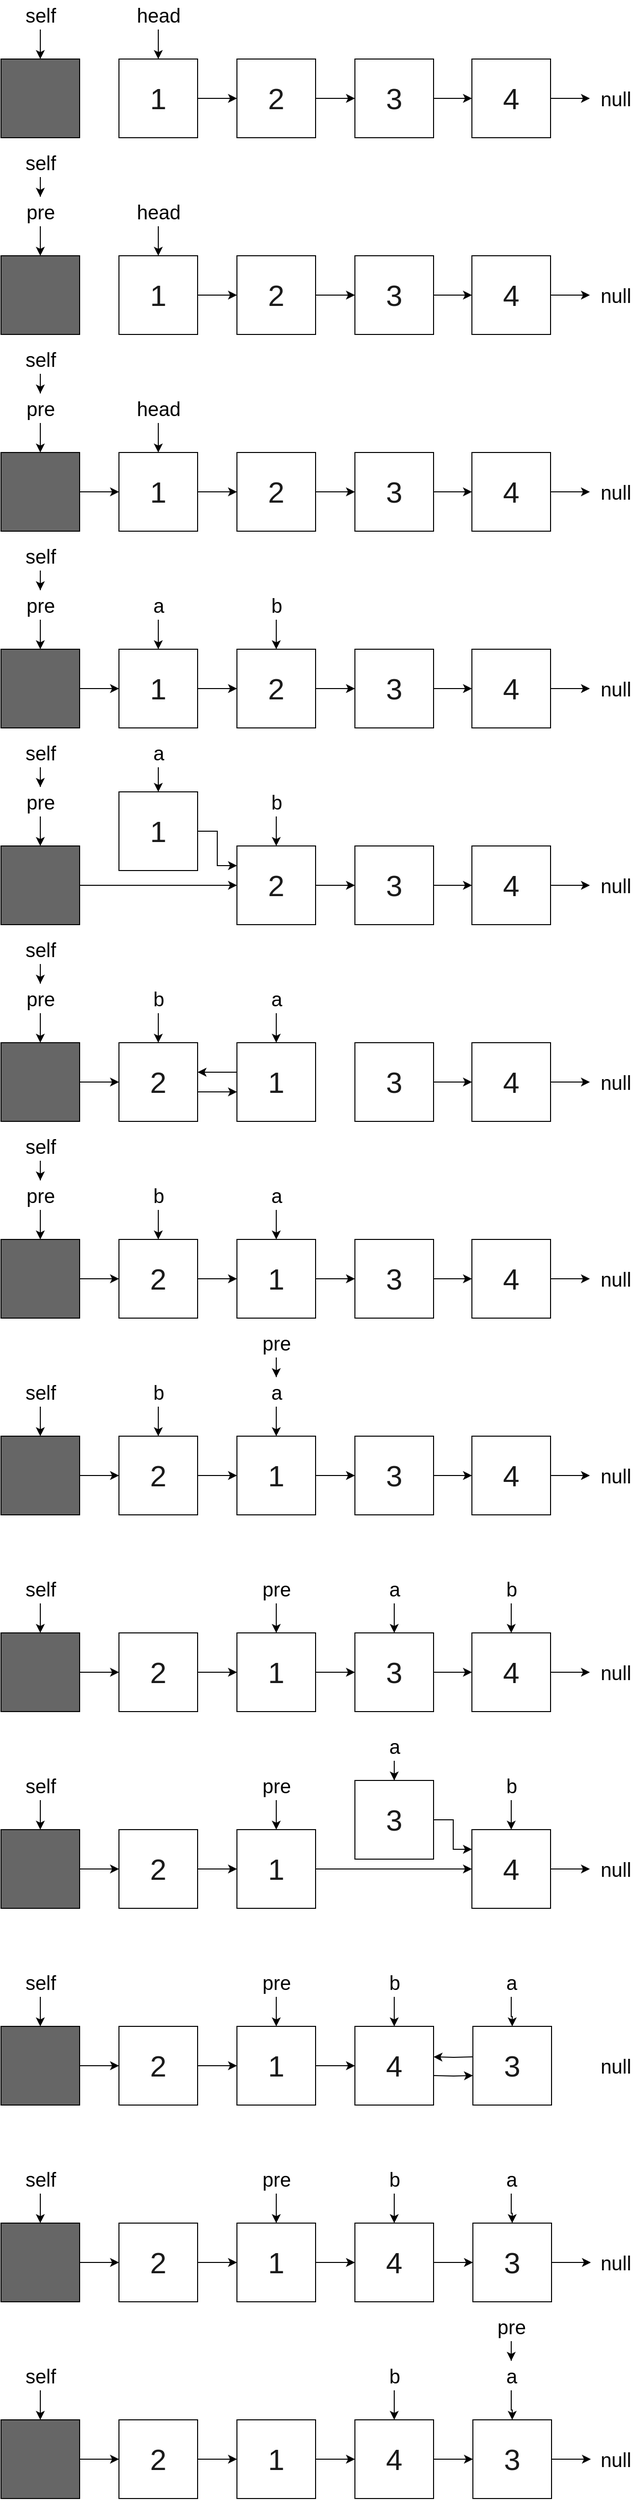 <mxfile>
    <diagram id="EA0e3v9C9gWku9ZiDL8a" name="Page-1">
        <mxGraphModel dx="1383" dy="1146" grid="1" gridSize="10" guides="1" tooltips="1" connect="1" arrows="1" fold="1" page="1" pageScale="1" pageWidth="850" pageHeight="1100" math="0" shadow="0">
            <root>
                <mxCell id="0"/>
                <mxCell id="1" parent="0"/>
                <mxCell id="3" value="" style="edgeStyle=orthogonalEdgeStyle;rounded=0;orthogonalLoop=1;jettySize=auto;html=1;" edge="1" parent="1" source="4">
                    <mxGeometry relative="1" as="geometry">
                        <mxPoint x="719" y="200" as="targetPoint"/>
                    </mxGeometry>
                </mxCell>
                <mxCell id="4" value="&lt;font color=&quot;#1a1a1a&quot;&gt;&lt;span style=&quot;font-size: 30px&quot;&gt;4&lt;/span&gt;&lt;/font&gt;" style="whiteSpace=wrap;html=1;fillColor=#FFFFFF;" vertex="1" parent="1">
                    <mxGeometry x="599" y="160" width="80" height="80" as="geometry"/>
                </mxCell>
                <mxCell id="7" value="" style="edgeStyle=orthogonalEdgeStyle;rounded=0;orthogonalLoop=1;jettySize=auto;html=1;fontSize=20;entryX=0.5;entryY=0;entryDx=0;entryDy=0;" edge="1" parent="1" source="8" target="13">
                    <mxGeometry relative="1" as="geometry"/>
                </mxCell>
                <mxCell id="8" value="head" style="text;html=1;align=center;verticalAlign=middle;resizable=0;points=[];autosize=1;strokeColor=none;fontSize=20;" vertex="1" parent="1">
                    <mxGeometry x="250" y="100" width="60" height="30" as="geometry"/>
                </mxCell>
                <mxCell id="9" value="null" style="text;html=1;align=center;verticalAlign=middle;resizable=0;points=[];autosize=1;strokeColor=none;fontSize=20;" vertex="1" parent="1">
                    <mxGeometry x="720" y="185" width="50" height="30" as="geometry"/>
                </mxCell>
                <mxCell id="10" value="" style="edgeStyle=orthogonalEdgeStyle;rounded=0;orthogonalLoop=1;jettySize=auto;html=1;" edge="1" parent="1" source="11" target="4">
                    <mxGeometry relative="1" as="geometry"/>
                </mxCell>
                <mxCell id="11" value="&lt;font color=&quot;#1a1a1a&quot;&gt;&lt;span style=&quot;font-size: 30px&quot;&gt;3&lt;/span&gt;&lt;/font&gt;" style="whiteSpace=wrap;html=1;fillColor=#FFFFFF;" vertex="1" parent="1">
                    <mxGeometry x="480" y="160" width="80" height="80" as="geometry"/>
                </mxCell>
                <mxCell id="12" value="" style="edgeStyle=orthogonalEdgeStyle;rounded=0;orthogonalLoop=1;jettySize=auto;html=1;" edge="1" parent="1" source="13" target="15">
                    <mxGeometry relative="1" as="geometry"/>
                </mxCell>
                <mxCell id="13" value="&lt;font color=&quot;#1a1a1a&quot; style=&quot;font-size: 30px&quot;&gt;1&lt;/font&gt;" style="whiteSpace=wrap;html=1;fillColor=#FFFFFF;" vertex="1" parent="1">
                    <mxGeometry x="240" y="160" width="80" height="80" as="geometry"/>
                </mxCell>
                <mxCell id="14" value="" style="edgeStyle=orthogonalEdgeStyle;rounded=0;orthogonalLoop=1;jettySize=auto;html=1;" edge="1" parent="1" source="15" target="11">
                    <mxGeometry relative="1" as="geometry"/>
                </mxCell>
                <mxCell id="15" value="&lt;font color=&quot;#1a1a1a&quot;&gt;&lt;span style=&quot;font-size: 30px&quot;&gt;2&lt;/span&gt;&lt;/font&gt;" style="whiteSpace=wrap;html=1;fillColor=#FFFFFF;" vertex="1" parent="1">
                    <mxGeometry x="360" y="160" width="80" height="80" as="geometry"/>
                </mxCell>
                <mxCell id="17" value="" style="whiteSpace=wrap;html=1;fillColor=#666666;" vertex="1" parent="1">
                    <mxGeometry x="120" y="160" width="80" height="80" as="geometry"/>
                </mxCell>
                <mxCell id="19" value="" style="edgeStyle=orthogonalEdgeStyle;rounded=0;orthogonalLoop=1;jettySize=auto;html=1;" edge="1" parent="1" source="18" target="17">
                    <mxGeometry relative="1" as="geometry"/>
                </mxCell>
                <mxCell id="18" value="self" style="text;html=1;align=center;verticalAlign=middle;resizable=0;points=[];autosize=1;strokeColor=none;fontSize=20;" vertex="1" parent="1">
                    <mxGeometry x="135" y="100" width="50" height="30" as="geometry"/>
                </mxCell>
                <mxCell id="20" value="" style="edgeStyle=orthogonalEdgeStyle;rounded=0;orthogonalLoop=1;jettySize=auto;html=1;" edge="1" parent="1" source="21">
                    <mxGeometry relative="1" as="geometry">
                        <mxPoint x="719" y="400" as="targetPoint"/>
                    </mxGeometry>
                </mxCell>
                <mxCell id="21" value="&lt;font color=&quot;#1a1a1a&quot;&gt;&lt;span style=&quot;font-size: 30px&quot;&gt;4&lt;/span&gt;&lt;/font&gt;" style="whiteSpace=wrap;html=1;fillColor=#FFFFFF;" vertex="1" parent="1">
                    <mxGeometry x="599" y="360" width="80" height="80" as="geometry"/>
                </mxCell>
                <mxCell id="22" value="" style="edgeStyle=orthogonalEdgeStyle;rounded=0;orthogonalLoop=1;jettySize=auto;html=1;fontSize=20;entryX=0.5;entryY=0;entryDx=0;entryDy=0;" edge="1" parent="1" source="23" target="28">
                    <mxGeometry relative="1" as="geometry"/>
                </mxCell>
                <mxCell id="23" value="head" style="text;html=1;align=center;verticalAlign=middle;resizable=0;points=[];autosize=1;strokeColor=none;fontSize=20;" vertex="1" parent="1">
                    <mxGeometry x="250" y="300" width="60" height="30" as="geometry"/>
                </mxCell>
                <mxCell id="24" value="null" style="text;html=1;align=center;verticalAlign=middle;resizable=0;points=[];autosize=1;strokeColor=none;fontSize=20;" vertex="1" parent="1">
                    <mxGeometry x="720" y="385" width="50" height="30" as="geometry"/>
                </mxCell>
                <mxCell id="25" value="" style="edgeStyle=orthogonalEdgeStyle;rounded=0;orthogonalLoop=1;jettySize=auto;html=1;" edge="1" parent="1" source="26" target="21">
                    <mxGeometry relative="1" as="geometry"/>
                </mxCell>
                <mxCell id="26" value="&lt;font color=&quot;#1a1a1a&quot;&gt;&lt;span style=&quot;font-size: 30px&quot;&gt;3&lt;/span&gt;&lt;/font&gt;" style="whiteSpace=wrap;html=1;fillColor=#FFFFFF;" vertex="1" parent="1">
                    <mxGeometry x="480" y="360" width="80" height="80" as="geometry"/>
                </mxCell>
                <mxCell id="27" value="" style="edgeStyle=orthogonalEdgeStyle;rounded=0;orthogonalLoop=1;jettySize=auto;html=1;" edge="1" parent="1" source="28" target="30">
                    <mxGeometry relative="1" as="geometry"/>
                </mxCell>
                <mxCell id="28" value="&lt;span style=&quot;color: rgb(26 , 26 , 26) ; font-size: 30px&quot;&gt;1&lt;/span&gt;" style="whiteSpace=wrap;html=1;fillColor=#FFFFFF;" vertex="1" parent="1">
                    <mxGeometry x="240" y="360" width="80" height="80" as="geometry"/>
                </mxCell>
                <mxCell id="29" value="" style="edgeStyle=orthogonalEdgeStyle;rounded=0;orthogonalLoop=1;jettySize=auto;html=1;" edge="1" parent="1" source="30" target="26">
                    <mxGeometry relative="1" as="geometry"/>
                </mxCell>
                <mxCell id="30" value="&lt;font color=&quot;#1a1a1a&quot;&gt;&lt;span style=&quot;font-size: 30px&quot;&gt;2&lt;/span&gt;&lt;/font&gt;" style="whiteSpace=wrap;html=1;fillColor=#FFFFFF;" vertex="1" parent="1">
                    <mxGeometry x="360" y="360" width="80" height="80" as="geometry"/>
                </mxCell>
                <mxCell id="31" value="" style="whiteSpace=wrap;html=1;fillColor=#666666;" vertex="1" parent="1">
                    <mxGeometry x="120" y="360" width="80" height="80" as="geometry"/>
                </mxCell>
                <mxCell id="32" value="" style="edgeStyle=orthogonalEdgeStyle;rounded=0;orthogonalLoop=1;jettySize=auto;html=1;" edge="1" parent="1" source="33" target="31">
                    <mxGeometry relative="1" as="geometry"/>
                </mxCell>
                <mxCell id="33" value="pre" style="text;html=1;align=center;verticalAlign=middle;resizable=0;points=[];autosize=1;strokeColor=none;fontSize=20;" vertex="1" parent="1">
                    <mxGeometry x="140" y="300" width="40" height="30" as="geometry"/>
                </mxCell>
                <mxCell id="192" value="" style="edgeStyle=orthogonalEdgeStyle;rounded=0;orthogonalLoop=1;jettySize=auto;html=1;" edge="1" parent="1" source="34" target="33">
                    <mxGeometry relative="1" as="geometry"/>
                </mxCell>
                <mxCell id="34" value="self" style="text;html=1;align=center;verticalAlign=middle;resizable=0;points=[];autosize=1;strokeColor=none;fontSize=20;" vertex="1" parent="1">
                    <mxGeometry x="135" y="250" width="50" height="30" as="geometry"/>
                </mxCell>
                <mxCell id="38" value="" style="edgeStyle=orthogonalEdgeStyle;rounded=0;orthogonalLoop=1;jettySize=auto;html=1;" edge="1" parent="1" source="39">
                    <mxGeometry relative="1" as="geometry">
                        <mxPoint x="719" y="600" as="targetPoint"/>
                    </mxGeometry>
                </mxCell>
                <mxCell id="39" value="&lt;font color=&quot;#1a1a1a&quot;&gt;&lt;span style=&quot;font-size: 30px&quot;&gt;4&lt;/span&gt;&lt;/font&gt;" style="whiteSpace=wrap;html=1;fillColor=#FFFFFF;" vertex="1" parent="1">
                    <mxGeometry x="599" y="560" width="80" height="80" as="geometry"/>
                </mxCell>
                <mxCell id="40" value="" style="edgeStyle=orthogonalEdgeStyle;rounded=0;orthogonalLoop=1;jettySize=auto;html=1;fontSize=20;entryX=0.5;entryY=0;entryDx=0;entryDy=0;" edge="1" parent="1" source="41" target="46">
                    <mxGeometry relative="1" as="geometry"/>
                </mxCell>
                <mxCell id="41" value="head" style="text;html=1;align=center;verticalAlign=middle;resizable=0;points=[];autosize=1;strokeColor=none;fontSize=20;" vertex="1" parent="1">
                    <mxGeometry x="250" y="500" width="60" height="30" as="geometry"/>
                </mxCell>
                <mxCell id="42" value="null" style="text;html=1;align=center;verticalAlign=middle;resizable=0;points=[];autosize=1;strokeColor=none;fontSize=20;" vertex="1" parent="1">
                    <mxGeometry x="720" y="585" width="50" height="30" as="geometry"/>
                </mxCell>
                <mxCell id="43" value="" style="edgeStyle=orthogonalEdgeStyle;rounded=0;orthogonalLoop=1;jettySize=auto;html=1;" edge="1" parent="1" source="44" target="39">
                    <mxGeometry relative="1" as="geometry"/>
                </mxCell>
                <mxCell id="44" value="&lt;font color=&quot;#1a1a1a&quot;&gt;&lt;span style=&quot;font-size: 30px&quot;&gt;3&lt;/span&gt;&lt;/font&gt;" style="whiteSpace=wrap;html=1;fillColor=#FFFFFF;" vertex="1" parent="1">
                    <mxGeometry x="480" y="560" width="80" height="80" as="geometry"/>
                </mxCell>
                <mxCell id="45" value="" style="edgeStyle=orthogonalEdgeStyle;rounded=0;orthogonalLoop=1;jettySize=auto;html=1;" edge="1" parent="1" source="46" target="48">
                    <mxGeometry relative="1" as="geometry"/>
                </mxCell>
                <mxCell id="46" value="&lt;span style=&quot;color: rgb(26 , 26 , 26) ; font-size: 30px&quot;&gt;1&lt;/span&gt;" style="whiteSpace=wrap;html=1;fillColor=#FFFFFF;" vertex="1" parent="1">
                    <mxGeometry x="240" y="560" width="80" height="80" as="geometry"/>
                </mxCell>
                <mxCell id="47" value="" style="edgeStyle=orthogonalEdgeStyle;rounded=0;orthogonalLoop=1;jettySize=auto;html=1;" edge="1" parent="1" source="48" target="44">
                    <mxGeometry relative="1" as="geometry"/>
                </mxCell>
                <mxCell id="48" value="&lt;font color=&quot;#1a1a1a&quot;&gt;&lt;span style=&quot;font-size: 30px&quot;&gt;2&lt;/span&gt;&lt;/font&gt;" style="whiteSpace=wrap;html=1;fillColor=#FFFFFF;" vertex="1" parent="1">
                    <mxGeometry x="360" y="560" width="80" height="80" as="geometry"/>
                </mxCell>
                <mxCell id="54" value="" style="edgeStyle=orthogonalEdgeStyle;rounded=0;orthogonalLoop=1;jettySize=auto;html=1;" edge="1" parent="1" source="49" target="46">
                    <mxGeometry relative="1" as="geometry"/>
                </mxCell>
                <mxCell id="49" value="" style="whiteSpace=wrap;html=1;fillColor=#666666;" vertex="1" parent="1">
                    <mxGeometry x="120" y="560" width="80" height="80" as="geometry"/>
                </mxCell>
                <mxCell id="50" value="" style="edgeStyle=orthogonalEdgeStyle;rounded=0;orthogonalLoop=1;jettySize=auto;html=1;" edge="1" parent="1" source="51" target="49">
                    <mxGeometry relative="1" as="geometry"/>
                </mxCell>
                <mxCell id="51" value="pre" style="text;html=1;align=center;verticalAlign=middle;resizable=0;points=[];autosize=1;strokeColor=none;fontSize=20;" vertex="1" parent="1">
                    <mxGeometry x="140" y="500" width="40" height="30" as="geometry"/>
                </mxCell>
                <mxCell id="191" value="" style="edgeStyle=orthogonalEdgeStyle;rounded=0;orthogonalLoop=1;jettySize=auto;html=1;" edge="1" parent="1" source="53" target="51">
                    <mxGeometry relative="1" as="geometry"/>
                </mxCell>
                <mxCell id="53" value="self" style="text;html=1;align=center;verticalAlign=middle;resizable=0;points=[];autosize=1;strokeColor=none;fontSize=20;" vertex="1" parent="1">
                    <mxGeometry x="135" y="450" width="50" height="30" as="geometry"/>
                </mxCell>
                <mxCell id="55" value="" style="edgeStyle=orthogonalEdgeStyle;rounded=0;orthogonalLoop=1;jettySize=auto;html=1;" edge="1" parent="1" source="56">
                    <mxGeometry relative="1" as="geometry">
                        <mxPoint x="719" y="800" as="targetPoint"/>
                    </mxGeometry>
                </mxCell>
                <mxCell id="56" value="&lt;font color=&quot;#1a1a1a&quot;&gt;&lt;span style=&quot;font-size: 30px&quot;&gt;4&lt;/span&gt;&lt;/font&gt;" style="whiteSpace=wrap;html=1;fillColor=#FFFFFF;" vertex="1" parent="1">
                    <mxGeometry x="599" y="760" width="80" height="80" as="geometry"/>
                </mxCell>
                <mxCell id="57" value="" style="edgeStyle=orthogonalEdgeStyle;rounded=0;orthogonalLoop=1;jettySize=auto;html=1;fontSize=20;entryX=0.5;entryY=0;entryDx=0;entryDy=0;" edge="1" parent="1" source="58" target="63">
                    <mxGeometry relative="1" as="geometry"/>
                </mxCell>
                <mxCell id="58" value="a" style="text;html=1;align=center;verticalAlign=middle;resizable=0;points=[];autosize=1;strokeColor=none;fontSize=20;" vertex="1" parent="1">
                    <mxGeometry x="265" y="700" width="30" height="30" as="geometry"/>
                </mxCell>
                <mxCell id="59" value="null" style="text;html=1;align=center;verticalAlign=middle;resizable=0;points=[];autosize=1;strokeColor=none;fontSize=20;" vertex="1" parent="1">
                    <mxGeometry x="720" y="785" width="50" height="30" as="geometry"/>
                </mxCell>
                <mxCell id="60" value="" style="edgeStyle=orthogonalEdgeStyle;rounded=0;orthogonalLoop=1;jettySize=auto;html=1;" edge="1" parent="1" source="61" target="56">
                    <mxGeometry relative="1" as="geometry"/>
                </mxCell>
                <mxCell id="61" value="&lt;font color=&quot;#1a1a1a&quot;&gt;&lt;span style=&quot;font-size: 30px&quot;&gt;3&lt;/span&gt;&lt;/font&gt;" style="whiteSpace=wrap;html=1;fillColor=#FFFFFF;" vertex="1" parent="1">
                    <mxGeometry x="480" y="760" width="80" height="80" as="geometry"/>
                </mxCell>
                <mxCell id="62" value="" style="edgeStyle=orthogonalEdgeStyle;rounded=0;orthogonalLoop=1;jettySize=auto;html=1;" edge="1" parent="1" source="63" target="65">
                    <mxGeometry relative="1" as="geometry"/>
                </mxCell>
                <mxCell id="63" value="&lt;span style=&quot;color: rgb(26 , 26 , 26) ; font-size: 30px&quot;&gt;1&lt;/span&gt;" style="whiteSpace=wrap;html=1;fillColor=#FFFFFF;" vertex="1" parent="1">
                    <mxGeometry x="240" y="760" width="80" height="80" as="geometry"/>
                </mxCell>
                <mxCell id="64" value="" style="edgeStyle=orthogonalEdgeStyle;rounded=0;orthogonalLoop=1;jettySize=auto;html=1;" edge="1" parent="1" source="65" target="61">
                    <mxGeometry relative="1" as="geometry"/>
                </mxCell>
                <mxCell id="65" value="&lt;font color=&quot;#1a1a1a&quot;&gt;&lt;span style=&quot;font-size: 30px&quot;&gt;2&lt;/span&gt;&lt;/font&gt;" style="whiteSpace=wrap;html=1;fillColor=#FFFFFF;" vertex="1" parent="1">
                    <mxGeometry x="360" y="760" width="80" height="80" as="geometry"/>
                </mxCell>
                <mxCell id="66" value="" style="edgeStyle=orthogonalEdgeStyle;rounded=0;orthogonalLoop=1;jettySize=auto;html=1;" edge="1" parent="1" source="67" target="63">
                    <mxGeometry relative="1" as="geometry"/>
                </mxCell>
                <mxCell id="67" value="" style="whiteSpace=wrap;html=1;fillColor=#666666;" vertex="1" parent="1">
                    <mxGeometry x="120" y="760" width="80" height="80" as="geometry"/>
                </mxCell>
                <mxCell id="68" value="" style="edgeStyle=orthogonalEdgeStyle;rounded=0;orthogonalLoop=1;jettySize=auto;html=1;" edge="1" parent="1" source="69" target="67">
                    <mxGeometry relative="1" as="geometry"/>
                </mxCell>
                <mxCell id="69" value="pre" style="text;html=1;align=center;verticalAlign=middle;resizable=0;points=[];autosize=1;strokeColor=none;fontSize=20;" vertex="1" parent="1">
                    <mxGeometry x="140" y="700" width="40" height="30" as="geometry"/>
                </mxCell>
                <mxCell id="190" value="" style="edgeStyle=orthogonalEdgeStyle;rounded=0;orthogonalLoop=1;jettySize=auto;html=1;" edge="1" parent="1" source="71" target="69">
                    <mxGeometry relative="1" as="geometry"/>
                </mxCell>
                <mxCell id="71" value="self" style="text;html=1;align=center;verticalAlign=middle;resizable=0;points=[];autosize=1;strokeColor=none;fontSize=20;" vertex="1" parent="1">
                    <mxGeometry x="135" y="650" width="50" height="30" as="geometry"/>
                </mxCell>
                <mxCell id="76" value="" style="edgeStyle=orthogonalEdgeStyle;rounded=0;orthogonalLoop=1;jettySize=auto;html=1;" edge="1" parent="1" source="75" target="65">
                    <mxGeometry relative="1" as="geometry"/>
                </mxCell>
                <mxCell id="75" value="b" style="text;html=1;align=center;verticalAlign=middle;resizable=0;points=[];autosize=1;strokeColor=none;fontSize=20;" vertex="1" parent="1">
                    <mxGeometry x="385" y="700" width="30" height="30" as="geometry"/>
                </mxCell>
                <mxCell id="99" value="" style="edgeStyle=orthogonalEdgeStyle;rounded=0;orthogonalLoop=1;jettySize=auto;html=1;" edge="1" parent="1" source="100">
                    <mxGeometry relative="1" as="geometry">
                        <mxPoint x="719" y="1000" as="targetPoint"/>
                    </mxGeometry>
                </mxCell>
                <mxCell id="100" value="&lt;font color=&quot;#1a1a1a&quot;&gt;&lt;span style=&quot;font-size: 30px&quot;&gt;4&lt;/span&gt;&lt;/font&gt;" style="whiteSpace=wrap;html=1;fillColor=#FFFFFF;" vertex="1" parent="1">
                    <mxGeometry x="599" y="960" width="80" height="80" as="geometry"/>
                </mxCell>
                <mxCell id="101" value="" style="edgeStyle=orthogonalEdgeStyle;rounded=0;orthogonalLoop=1;jettySize=auto;html=1;fontSize=20;entryX=0.5;entryY=0;entryDx=0;entryDy=0;" edge="1" parent="1" source="102" target="107">
                    <mxGeometry relative="1" as="geometry"/>
                </mxCell>
                <mxCell id="102" value="a" style="text;html=1;align=center;verticalAlign=middle;resizable=0;points=[];autosize=1;strokeColor=none;fontSize=20;" vertex="1" parent="1">
                    <mxGeometry x="265" y="850" width="30" height="30" as="geometry"/>
                </mxCell>
                <mxCell id="103" value="null" style="text;html=1;align=center;verticalAlign=middle;resizable=0;points=[];autosize=1;strokeColor=none;fontSize=20;" vertex="1" parent="1">
                    <mxGeometry x="720" y="985" width="50" height="30" as="geometry"/>
                </mxCell>
                <mxCell id="104" value="" style="edgeStyle=orthogonalEdgeStyle;rounded=0;orthogonalLoop=1;jettySize=auto;html=1;" edge="1" parent="1" source="105" target="100">
                    <mxGeometry relative="1" as="geometry"/>
                </mxCell>
                <mxCell id="105" value="&lt;font color=&quot;#1a1a1a&quot;&gt;&lt;span style=&quot;font-size: 30px&quot;&gt;3&lt;/span&gt;&lt;/font&gt;" style="whiteSpace=wrap;html=1;fillColor=#FFFFFF;" vertex="1" parent="1">
                    <mxGeometry x="480" y="960" width="80" height="80" as="geometry"/>
                </mxCell>
                <mxCell id="122" value="" style="edgeStyle=orthogonalEdgeStyle;rounded=0;orthogonalLoop=1;jettySize=auto;html=1;entryX=0;entryY=0.25;entryDx=0;entryDy=0;" edge="1" parent="1" source="107" target="109">
                    <mxGeometry relative="1" as="geometry"/>
                </mxCell>
                <mxCell id="107" value="&lt;span style=&quot;color: rgb(26 , 26 , 26) ; font-size: 30px&quot;&gt;1&lt;/span&gt;" style="whiteSpace=wrap;html=1;fillColor=#FFFFFF;" vertex="1" parent="1">
                    <mxGeometry x="240" y="905" width="80" height="80" as="geometry"/>
                </mxCell>
                <mxCell id="108" value="" style="edgeStyle=orthogonalEdgeStyle;rounded=0;orthogonalLoop=1;jettySize=auto;html=1;" edge="1" parent="1" source="109" target="105">
                    <mxGeometry relative="1" as="geometry"/>
                </mxCell>
                <mxCell id="109" value="&lt;font color=&quot;#1a1a1a&quot;&gt;&lt;span style=&quot;font-size: 30px&quot;&gt;2&lt;/span&gt;&lt;/font&gt;" style="whiteSpace=wrap;html=1;fillColor=#FFFFFF;" vertex="1" parent="1">
                    <mxGeometry x="360" y="960" width="80" height="80" as="geometry"/>
                </mxCell>
                <mxCell id="121" style="edgeStyle=orthogonalEdgeStyle;rounded=0;orthogonalLoop=1;jettySize=auto;html=1;entryX=0;entryY=0.5;entryDx=0;entryDy=0;" edge="1" parent="1" source="111" target="109">
                    <mxGeometry relative="1" as="geometry"/>
                </mxCell>
                <mxCell id="111" value="" style="whiteSpace=wrap;html=1;fillColor=#666666;" vertex="1" parent="1">
                    <mxGeometry x="120" y="960" width="80" height="80" as="geometry"/>
                </mxCell>
                <mxCell id="112" value="" style="edgeStyle=orthogonalEdgeStyle;rounded=0;orthogonalLoop=1;jettySize=auto;html=1;" edge="1" parent="1" source="113" target="111">
                    <mxGeometry relative="1" as="geometry"/>
                </mxCell>
                <mxCell id="113" value="pre" style="text;html=1;align=center;verticalAlign=middle;resizable=0;points=[];autosize=1;strokeColor=none;fontSize=20;" vertex="1" parent="1">
                    <mxGeometry x="140" y="900" width="40" height="30" as="geometry"/>
                </mxCell>
                <mxCell id="189" value="" style="edgeStyle=orthogonalEdgeStyle;rounded=0;orthogonalLoop=1;jettySize=auto;html=1;" edge="1" parent="1" source="115" target="113">
                    <mxGeometry relative="1" as="geometry"/>
                </mxCell>
                <mxCell id="115" value="self" style="text;html=1;align=center;verticalAlign=middle;resizable=0;points=[];autosize=1;strokeColor=none;fontSize=20;" vertex="1" parent="1">
                    <mxGeometry x="135" y="850" width="50" height="30" as="geometry"/>
                </mxCell>
                <mxCell id="118" value="" style="edgeStyle=orthogonalEdgeStyle;rounded=0;orthogonalLoop=1;jettySize=auto;html=1;" edge="1" parent="1" source="119" target="109">
                    <mxGeometry relative="1" as="geometry"/>
                </mxCell>
                <mxCell id="119" value="b" style="text;html=1;align=center;verticalAlign=middle;resizable=0;points=[];autosize=1;strokeColor=none;fontSize=20;" vertex="1" parent="1">
                    <mxGeometry x="385" y="900" width="30" height="30" as="geometry"/>
                </mxCell>
                <mxCell id="123" value="" style="edgeStyle=orthogonalEdgeStyle;rounded=0;orthogonalLoop=1;jettySize=auto;html=1;" edge="1" parent="1" source="124">
                    <mxGeometry relative="1" as="geometry">
                        <mxPoint x="719" y="1200" as="targetPoint"/>
                    </mxGeometry>
                </mxCell>
                <mxCell id="124" value="&lt;font color=&quot;#1a1a1a&quot;&gt;&lt;span style=&quot;font-size: 30px&quot;&gt;4&lt;/span&gt;&lt;/font&gt;" style="whiteSpace=wrap;html=1;fillColor=#FFFFFF;" vertex="1" parent="1">
                    <mxGeometry x="599" y="1160" width="80" height="80" as="geometry"/>
                </mxCell>
                <mxCell id="126" value="null" style="text;html=1;align=center;verticalAlign=middle;resizable=0;points=[];autosize=1;strokeColor=none;fontSize=20;" vertex="1" parent="1">
                    <mxGeometry x="720" y="1185" width="50" height="30" as="geometry"/>
                </mxCell>
                <mxCell id="127" value="" style="edgeStyle=orthogonalEdgeStyle;rounded=0;orthogonalLoop=1;jettySize=auto;html=1;" edge="1" parent="1" source="128" target="124">
                    <mxGeometry relative="1" as="geometry"/>
                </mxCell>
                <mxCell id="128" value="&lt;font color=&quot;#1a1a1a&quot;&gt;&lt;span style=&quot;font-size: 30px&quot;&gt;3&lt;/span&gt;&lt;/font&gt;" style="whiteSpace=wrap;html=1;fillColor=#FFFFFF;" vertex="1" parent="1">
                    <mxGeometry x="480" y="1160" width="80" height="80" as="geometry"/>
                </mxCell>
                <mxCell id="143" value="" style="edgeStyle=orthogonalEdgeStyle;rounded=0;orthogonalLoop=1;jettySize=auto;html=1;" edge="1" parent="1" source="130" target="132">
                    <mxGeometry relative="1" as="geometry">
                        <Array as="points">
                            <mxPoint x="330" y="1190"/>
                            <mxPoint x="330" y="1190"/>
                        </Array>
                    </mxGeometry>
                </mxCell>
                <mxCell id="130" value="&lt;span style=&quot;color: rgb(26 , 26 , 26) ; font-size: 30px&quot;&gt;1&lt;/span&gt;" style="whiteSpace=wrap;html=1;fillColor=#FFFFFF;" vertex="1" parent="1">
                    <mxGeometry x="360" y="1160" width="80" height="80" as="geometry"/>
                </mxCell>
                <mxCell id="144" value="" style="edgeStyle=orthogonalEdgeStyle;rounded=0;orthogonalLoop=1;jettySize=auto;html=1;" edge="1" parent="1" source="132" target="130">
                    <mxGeometry relative="1" as="geometry">
                        <Array as="points">
                            <mxPoint x="350" y="1210"/>
                            <mxPoint x="350" y="1210"/>
                        </Array>
                    </mxGeometry>
                </mxCell>
                <mxCell id="132" value="&lt;font color=&quot;#1a1a1a&quot;&gt;&lt;span style=&quot;font-size: 30px&quot;&gt;2&lt;/span&gt;&lt;/font&gt;" style="whiteSpace=wrap;html=1;fillColor=#FFFFFF;" vertex="1" parent="1">
                    <mxGeometry x="240" y="1160" width="80" height="80" as="geometry"/>
                </mxCell>
                <mxCell id="133" style="edgeStyle=orthogonalEdgeStyle;rounded=0;orthogonalLoop=1;jettySize=auto;html=1;entryX=0;entryY=0.5;entryDx=0;entryDy=0;" edge="1" parent="1" source="134" target="132">
                    <mxGeometry relative="1" as="geometry"/>
                </mxCell>
                <mxCell id="134" value="" style="whiteSpace=wrap;html=1;fillColor=#666666;" vertex="1" parent="1">
                    <mxGeometry x="120" y="1160" width="80" height="80" as="geometry"/>
                </mxCell>
                <mxCell id="135" value="" style="edgeStyle=orthogonalEdgeStyle;rounded=0;orthogonalLoop=1;jettySize=auto;html=1;" edge="1" parent="1" source="136" target="134">
                    <mxGeometry relative="1" as="geometry"/>
                </mxCell>
                <mxCell id="136" value="pre" style="text;html=1;align=center;verticalAlign=middle;resizable=0;points=[];autosize=1;strokeColor=none;fontSize=20;" vertex="1" parent="1">
                    <mxGeometry x="140" y="1100" width="40" height="30" as="geometry"/>
                </mxCell>
                <mxCell id="188" value="" style="edgeStyle=orthogonalEdgeStyle;rounded=0;orthogonalLoop=1;jettySize=auto;html=1;" edge="1" parent="1" source="138" target="136">
                    <mxGeometry relative="1" as="geometry"/>
                </mxCell>
                <mxCell id="138" value="self" style="text;html=1;align=center;verticalAlign=middle;resizable=0;points=[];autosize=1;strokeColor=none;fontSize=20;" vertex="1" parent="1">
                    <mxGeometry x="135" y="1050" width="50" height="30" as="geometry"/>
                </mxCell>
                <mxCell id="139" value="" style="edgeStyle=orthogonalEdgeStyle;rounded=0;orthogonalLoop=1;jettySize=auto;html=1;" edge="1" parent="1" source="140" target="132">
                    <mxGeometry relative="1" as="geometry"/>
                </mxCell>
                <mxCell id="140" value="b" style="text;html=1;align=center;verticalAlign=middle;resizable=0;points=[];autosize=1;strokeColor=none;fontSize=20;" vertex="1" parent="1">
                    <mxGeometry x="265" y="1100" width="30" height="30" as="geometry"/>
                </mxCell>
                <mxCell id="142" value="" style="edgeStyle=orthogonalEdgeStyle;rounded=0;orthogonalLoop=1;jettySize=auto;html=1;" edge="1" parent="1" source="141" target="130">
                    <mxGeometry relative="1" as="geometry"/>
                </mxCell>
                <mxCell id="141" value="a" style="text;html=1;align=center;verticalAlign=middle;resizable=0;points=[];autosize=1;strokeColor=none;fontSize=20;" vertex="1" parent="1">
                    <mxGeometry x="385" y="1100" width="30" height="30" as="geometry"/>
                </mxCell>
                <mxCell id="146" value="" style="edgeStyle=orthogonalEdgeStyle;rounded=0;orthogonalLoop=1;jettySize=auto;html=1;" edge="1" parent="1" source="147">
                    <mxGeometry relative="1" as="geometry">
                        <mxPoint x="719" y="1400" as="targetPoint"/>
                    </mxGeometry>
                </mxCell>
                <mxCell id="147" value="&lt;font color=&quot;#1a1a1a&quot;&gt;&lt;span style=&quot;font-size: 30px&quot;&gt;4&lt;/span&gt;&lt;/font&gt;" style="whiteSpace=wrap;html=1;fillColor=#FFFFFF;" vertex="1" parent="1">
                    <mxGeometry x="599" y="1360" width="80" height="80" as="geometry"/>
                </mxCell>
                <mxCell id="148" value="null" style="text;html=1;align=center;verticalAlign=middle;resizable=0;points=[];autosize=1;strokeColor=none;fontSize=20;" vertex="1" parent="1">
                    <mxGeometry x="720" y="1385" width="50" height="30" as="geometry"/>
                </mxCell>
                <mxCell id="149" value="" style="edgeStyle=orthogonalEdgeStyle;rounded=0;orthogonalLoop=1;jettySize=auto;html=1;" edge="1" parent="1" source="150" target="147">
                    <mxGeometry relative="1" as="geometry"/>
                </mxCell>
                <mxCell id="150" value="&lt;font color=&quot;#1a1a1a&quot;&gt;&lt;span style=&quot;font-size: 30px&quot;&gt;3&lt;/span&gt;&lt;/font&gt;" style="whiteSpace=wrap;html=1;fillColor=#FFFFFF;" vertex="1" parent="1">
                    <mxGeometry x="480" y="1360" width="80" height="80" as="geometry"/>
                </mxCell>
                <mxCell id="166" value="" style="edgeStyle=orthogonalEdgeStyle;rounded=0;orthogonalLoop=1;jettySize=auto;html=1;" edge="1" parent="1" source="152" target="150">
                    <mxGeometry relative="1" as="geometry"/>
                </mxCell>
                <mxCell id="152" value="&lt;span style=&quot;color: rgb(26 , 26 , 26) ; font-size: 30px&quot;&gt;1&lt;/span&gt;" style="whiteSpace=wrap;html=1;fillColor=#FFFFFF;" vertex="1" parent="1">
                    <mxGeometry x="360" y="1360" width="80" height="80" as="geometry"/>
                </mxCell>
                <mxCell id="165" value="" style="edgeStyle=orthogonalEdgeStyle;rounded=0;orthogonalLoop=1;jettySize=auto;html=1;" edge="1" parent="1" source="154" target="152">
                    <mxGeometry relative="1" as="geometry"/>
                </mxCell>
                <mxCell id="154" value="&lt;font color=&quot;#1a1a1a&quot;&gt;&lt;span style=&quot;font-size: 30px&quot;&gt;2&lt;/span&gt;&lt;/font&gt;" style="whiteSpace=wrap;html=1;fillColor=#FFFFFF;" vertex="1" parent="1">
                    <mxGeometry x="240" y="1360" width="80" height="80" as="geometry"/>
                </mxCell>
                <mxCell id="155" style="edgeStyle=orthogonalEdgeStyle;rounded=0;orthogonalLoop=1;jettySize=auto;html=1;entryX=0;entryY=0.5;entryDx=0;entryDy=0;" edge="1" parent="1" source="156" target="154">
                    <mxGeometry relative="1" as="geometry"/>
                </mxCell>
                <mxCell id="156" value="" style="whiteSpace=wrap;html=1;fillColor=#666666;" vertex="1" parent="1">
                    <mxGeometry x="120" y="1360" width="80" height="80" as="geometry"/>
                </mxCell>
                <mxCell id="157" value="" style="edgeStyle=orthogonalEdgeStyle;rounded=0;orthogonalLoop=1;jettySize=auto;html=1;" edge="1" parent="1" source="158" target="156">
                    <mxGeometry relative="1" as="geometry"/>
                </mxCell>
                <mxCell id="158" value="pre" style="text;html=1;align=center;verticalAlign=middle;resizable=0;points=[];autosize=1;strokeColor=none;fontSize=20;" vertex="1" parent="1">
                    <mxGeometry x="140" y="1300" width="40" height="30" as="geometry"/>
                </mxCell>
                <mxCell id="187" value="" style="edgeStyle=orthogonalEdgeStyle;rounded=0;orthogonalLoop=1;jettySize=auto;html=1;" edge="1" parent="1" source="160" target="158">
                    <mxGeometry relative="1" as="geometry"/>
                </mxCell>
                <mxCell id="160" value="self" style="text;html=1;align=center;verticalAlign=middle;resizable=0;points=[];autosize=1;strokeColor=none;fontSize=20;" vertex="1" parent="1">
                    <mxGeometry x="135" y="1250" width="50" height="30" as="geometry"/>
                </mxCell>
                <mxCell id="161" value="" style="edgeStyle=orthogonalEdgeStyle;rounded=0;orthogonalLoop=1;jettySize=auto;html=1;" edge="1" parent="1" source="162" target="154">
                    <mxGeometry relative="1" as="geometry"/>
                </mxCell>
                <mxCell id="162" value="b" style="text;html=1;align=center;verticalAlign=middle;resizable=0;points=[];autosize=1;strokeColor=none;fontSize=20;" vertex="1" parent="1">
                    <mxGeometry x="265" y="1300" width="30" height="30" as="geometry"/>
                </mxCell>
                <mxCell id="163" value="" style="edgeStyle=orthogonalEdgeStyle;rounded=0;orthogonalLoop=1;jettySize=auto;html=1;" edge="1" parent="1" source="164" target="152">
                    <mxGeometry relative="1" as="geometry"/>
                </mxCell>
                <mxCell id="164" value="a" style="text;html=1;align=center;verticalAlign=middle;resizable=0;points=[];autosize=1;strokeColor=none;fontSize=20;" vertex="1" parent="1">
                    <mxGeometry x="385" y="1300" width="30" height="30" as="geometry"/>
                </mxCell>
                <mxCell id="167" value="" style="edgeStyle=orthogonalEdgeStyle;rounded=0;orthogonalLoop=1;jettySize=auto;html=1;" edge="1" parent="1" source="168">
                    <mxGeometry relative="1" as="geometry">
                        <mxPoint x="719" y="1600" as="targetPoint"/>
                    </mxGeometry>
                </mxCell>
                <mxCell id="168" value="&lt;font color=&quot;#1a1a1a&quot;&gt;&lt;span style=&quot;font-size: 30px&quot;&gt;4&lt;/span&gt;&lt;/font&gt;" style="whiteSpace=wrap;html=1;fillColor=#FFFFFF;" vertex="1" parent="1">
                    <mxGeometry x="599" y="1560" width="80" height="80" as="geometry"/>
                </mxCell>
                <mxCell id="169" value="null" style="text;html=1;align=center;verticalAlign=middle;resizable=0;points=[];autosize=1;strokeColor=none;fontSize=20;" vertex="1" parent="1">
                    <mxGeometry x="720" y="1585" width="50" height="30" as="geometry"/>
                </mxCell>
                <mxCell id="170" value="" style="edgeStyle=orthogonalEdgeStyle;rounded=0;orthogonalLoop=1;jettySize=auto;html=1;" edge="1" parent="1" source="171" target="168">
                    <mxGeometry relative="1" as="geometry"/>
                </mxCell>
                <mxCell id="171" value="&lt;font color=&quot;#1a1a1a&quot;&gt;&lt;span style=&quot;font-size: 30px&quot;&gt;3&lt;/span&gt;&lt;/font&gt;" style="whiteSpace=wrap;html=1;fillColor=#FFFFFF;" vertex="1" parent="1">
                    <mxGeometry x="480" y="1560" width="80" height="80" as="geometry"/>
                </mxCell>
                <mxCell id="172" value="" style="edgeStyle=orthogonalEdgeStyle;rounded=0;orthogonalLoop=1;jettySize=auto;html=1;" edge="1" parent="1" source="173" target="171">
                    <mxGeometry relative="1" as="geometry"/>
                </mxCell>
                <mxCell id="173" value="&lt;span style=&quot;color: rgb(26 , 26 , 26) ; font-size: 30px&quot;&gt;1&lt;/span&gt;" style="whiteSpace=wrap;html=1;fillColor=#FFFFFF;" vertex="1" parent="1">
                    <mxGeometry x="360" y="1560" width="80" height="80" as="geometry"/>
                </mxCell>
                <mxCell id="174" value="" style="edgeStyle=orthogonalEdgeStyle;rounded=0;orthogonalLoop=1;jettySize=auto;html=1;" edge="1" parent="1" source="175" target="173">
                    <mxGeometry relative="1" as="geometry"/>
                </mxCell>
                <mxCell id="175" value="&lt;font color=&quot;#1a1a1a&quot;&gt;&lt;span style=&quot;font-size: 30px&quot;&gt;2&lt;/span&gt;&lt;/font&gt;" style="whiteSpace=wrap;html=1;fillColor=#FFFFFF;" vertex="1" parent="1">
                    <mxGeometry x="240" y="1560" width="80" height="80" as="geometry"/>
                </mxCell>
                <mxCell id="176" style="edgeStyle=orthogonalEdgeStyle;rounded=0;orthogonalLoop=1;jettySize=auto;html=1;entryX=0;entryY=0.5;entryDx=0;entryDy=0;" edge="1" parent="1" source="177" target="175">
                    <mxGeometry relative="1" as="geometry"/>
                </mxCell>
                <mxCell id="177" value="" style="whiteSpace=wrap;html=1;fillColor=#666666;" vertex="1" parent="1">
                    <mxGeometry x="120" y="1560" width="80" height="80" as="geometry"/>
                </mxCell>
                <mxCell id="186" value="" style="edgeStyle=orthogonalEdgeStyle;rounded=0;orthogonalLoop=1;jettySize=auto;html=1;" edge="1" parent="1" source="179" target="185">
                    <mxGeometry relative="1" as="geometry"/>
                </mxCell>
                <mxCell id="179" value="pre" style="text;html=1;align=center;verticalAlign=middle;resizable=0;points=[];autosize=1;strokeColor=none;fontSize=20;" vertex="1" parent="1">
                    <mxGeometry x="380" y="1450" width="40" height="30" as="geometry"/>
                </mxCell>
                <mxCell id="180" value="" style="edgeStyle=orthogonalEdgeStyle;rounded=0;orthogonalLoop=1;jettySize=auto;html=1;" edge="1" parent="1" source="181" target="177">
                    <mxGeometry relative="1" as="geometry"/>
                </mxCell>
                <mxCell id="181" value="self" style="text;html=1;align=center;verticalAlign=middle;resizable=0;points=[];autosize=1;strokeColor=none;fontSize=20;" vertex="1" parent="1">
                    <mxGeometry x="135" y="1500" width="50" height="30" as="geometry"/>
                </mxCell>
                <mxCell id="182" value="" style="edgeStyle=orthogonalEdgeStyle;rounded=0;orthogonalLoop=1;jettySize=auto;html=1;" edge="1" parent="1" source="183" target="175">
                    <mxGeometry relative="1" as="geometry"/>
                </mxCell>
                <mxCell id="183" value="b" style="text;html=1;align=center;verticalAlign=middle;resizable=0;points=[];autosize=1;strokeColor=none;fontSize=20;" vertex="1" parent="1">
                    <mxGeometry x="265" y="1500" width="30" height="30" as="geometry"/>
                </mxCell>
                <mxCell id="184" value="" style="edgeStyle=orthogonalEdgeStyle;rounded=0;orthogonalLoop=1;jettySize=auto;html=1;" edge="1" parent="1" source="185" target="173">
                    <mxGeometry relative="1" as="geometry"/>
                </mxCell>
                <mxCell id="185" value="a" style="text;html=1;align=center;verticalAlign=middle;resizable=0;points=[];autosize=1;strokeColor=none;fontSize=20;" vertex="1" parent="1">
                    <mxGeometry x="385" y="1500" width="30" height="30" as="geometry"/>
                </mxCell>
                <mxCell id="193" value="" style="edgeStyle=orthogonalEdgeStyle;rounded=0;orthogonalLoop=1;jettySize=auto;html=1;" edge="1" parent="1" source="194">
                    <mxGeometry relative="1" as="geometry">
                        <mxPoint x="719" y="1800" as="targetPoint"/>
                    </mxGeometry>
                </mxCell>
                <mxCell id="194" value="&lt;font color=&quot;#1a1a1a&quot;&gt;&lt;span style=&quot;font-size: 30px&quot;&gt;4&lt;/span&gt;&lt;/font&gt;" style="whiteSpace=wrap;html=1;fillColor=#FFFFFF;" vertex="1" parent="1">
                    <mxGeometry x="599" y="1760" width="80" height="80" as="geometry"/>
                </mxCell>
                <mxCell id="195" value="null" style="text;html=1;align=center;verticalAlign=middle;resizable=0;points=[];autosize=1;strokeColor=none;fontSize=20;" vertex="1" parent="1">
                    <mxGeometry x="720" y="1785" width="50" height="30" as="geometry"/>
                </mxCell>
                <mxCell id="196" value="" style="edgeStyle=orthogonalEdgeStyle;rounded=0;orthogonalLoop=1;jettySize=auto;html=1;" edge="1" parent="1" source="197" target="194">
                    <mxGeometry relative="1" as="geometry"/>
                </mxCell>
                <mxCell id="197" value="&lt;font color=&quot;#1a1a1a&quot;&gt;&lt;span style=&quot;font-size: 30px&quot;&gt;3&lt;/span&gt;&lt;/font&gt;" style="whiteSpace=wrap;html=1;fillColor=#FFFFFF;" vertex="1" parent="1">
                    <mxGeometry x="480" y="1760" width="80" height="80" as="geometry"/>
                </mxCell>
                <mxCell id="198" value="" style="edgeStyle=orthogonalEdgeStyle;rounded=0;orthogonalLoop=1;jettySize=auto;html=1;" edge="1" parent="1" source="199" target="197">
                    <mxGeometry relative="1" as="geometry"/>
                </mxCell>
                <mxCell id="199" value="&lt;span style=&quot;color: rgb(26 , 26 , 26) ; font-size: 30px&quot;&gt;1&lt;/span&gt;" style="whiteSpace=wrap;html=1;fillColor=#FFFFFF;" vertex="1" parent="1">
                    <mxGeometry x="360" y="1760" width="80" height="80" as="geometry"/>
                </mxCell>
                <mxCell id="200" value="" style="edgeStyle=orthogonalEdgeStyle;rounded=0;orthogonalLoop=1;jettySize=auto;html=1;" edge="1" parent="1" source="201" target="199">
                    <mxGeometry relative="1" as="geometry"/>
                </mxCell>
                <mxCell id="201" value="&lt;font color=&quot;#1a1a1a&quot;&gt;&lt;span style=&quot;font-size: 30px&quot;&gt;2&lt;/span&gt;&lt;/font&gt;" style="whiteSpace=wrap;html=1;fillColor=#FFFFFF;" vertex="1" parent="1">
                    <mxGeometry x="240" y="1760" width="80" height="80" as="geometry"/>
                </mxCell>
                <mxCell id="202" style="edgeStyle=orthogonalEdgeStyle;rounded=0;orthogonalLoop=1;jettySize=auto;html=1;entryX=0;entryY=0.5;entryDx=0;entryDy=0;" edge="1" parent="1" source="203" target="201">
                    <mxGeometry relative="1" as="geometry"/>
                </mxCell>
                <mxCell id="203" value="" style="whiteSpace=wrap;html=1;fillColor=#666666;" vertex="1" parent="1">
                    <mxGeometry x="120" y="1760" width="80" height="80" as="geometry"/>
                </mxCell>
                <mxCell id="204" value="" style="edgeStyle=orthogonalEdgeStyle;rounded=0;orthogonalLoop=1;jettySize=auto;html=1;entryX=0.5;entryY=0;entryDx=0;entryDy=0;" edge="1" parent="1" source="205" target="199">
                    <mxGeometry relative="1" as="geometry"/>
                </mxCell>
                <mxCell id="205" value="pre" style="text;html=1;align=center;verticalAlign=middle;resizable=0;points=[];autosize=1;strokeColor=none;fontSize=20;" vertex="1" parent="1">
                    <mxGeometry x="380" y="1700" width="40" height="30" as="geometry"/>
                </mxCell>
                <mxCell id="206" value="" style="edgeStyle=orthogonalEdgeStyle;rounded=0;orthogonalLoop=1;jettySize=auto;html=1;" edge="1" parent="1" source="207" target="203">
                    <mxGeometry relative="1" as="geometry"/>
                </mxCell>
                <mxCell id="207" value="self" style="text;html=1;align=center;verticalAlign=middle;resizable=0;points=[];autosize=1;strokeColor=none;fontSize=20;" vertex="1" parent="1">
                    <mxGeometry x="135" y="1700" width="50" height="30" as="geometry"/>
                </mxCell>
                <mxCell id="208" value="" style="edgeStyle=orthogonalEdgeStyle;rounded=0;orthogonalLoop=1;jettySize=auto;html=1;" edge="1" parent="1" source="209">
                    <mxGeometry relative="1" as="geometry">
                        <mxPoint x="639" y="1760" as="targetPoint"/>
                    </mxGeometry>
                </mxCell>
                <mxCell id="209" value="b" style="text;html=1;align=center;verticalAlign=middle;resizable=0;points=[];autosize=1;strokeColor=none;fontSize=20;" vertex="1" parent="1">
                    <mxGeometry x="624" y="1700" width="30" height="30" as="geometry"/>
                </mxCell>
                <mxCell id="210" value="" style="edgeStyle=orthogonalEdgeStyle;rounded=0;orthogonalLoop=1;jettySize=auto;html=1;entryX=0.5;entryY=0;entryDx=0;entryDy=0;" edge="1" parent="1" source="211" target="197">
                    <mxGeometry relative="1" as="geometry"/>
                </mxCell>
                <mxCell id="211" value="a" style="text;html=1;align=center;verticalAlign=middle;resizable=0;points=[];autosize=1;strokeColor=none;fontSize=20;" vertex="1" parent="1">
                    <mxGeometry x="505" y="1700" width="30" height="30" as="geometry"/>
                </mxCell>
                <mxCell id="212" value="" style="edgeStyle=orthogonalEdgeStyle;rounded=0;orthogonalLoop=1;jettySize=auto;html=1;" edge="1" parent="1" source="213">
                    <mxGeometry relative="1" as="geometry">
                        <mxPoint x="719" y="2000" as="targetPoint"/>
                    </mxGeometry>
                </mxCell>
                <mxCell id="213" value="&lt;font color=&quot;#1a1a1a&quot;&gt;&lt;span style=&quot;font-size: 30px&quot;&gt;4&lt;/span&gt;&lt;/font&gt;" style="whiteSpace=wrap;html=1;fillColor=#FFFFFF;" vertex="1" parent="1">
                    <mxGeometry x="599" y="1960" width="80" height="80" as="geometry"/>
                </mxCell>
                <mxCell id="214" value="null" style="text;html=1;align=center;verticalAlign=middle;resizable=0;points=[];autosize=1;strokeColor=none;fontSize=20;" vertex="1" parent="1">
                    <mxGeometry x="720" y="1985" width="50" height="30" as="geometry"/>
                </mxCell>
                <mxCell id="215" value="" style="edgeStyle=orthogonalEdgeStyle;rounded=0;orthogonalLoop=1;jettySize=auto;html=1;entryX=0;entryY=0.25;entryDx=0;entryDy=0;" edge="1" parent="1" source="216" target="213">
                    <mxGeometry relative="1" as="geometry"/>
                </mxCell>
                <mxCell id="216" value="&lt;font color=&quot;#1a1a1a&quot;&gt;&lt;span style=&quot;font-size: 30px&quot;&gt;3&lt;/span&gt;&lt;/font&gt;" style="whiteSpace=wrap;html=1;fillColor=#FFFFFF;" vertex="1" parent="1">
                    <mxGeometry x="480" y="1910" width="80" height="80" as="geometry"/>
                </mxCell>
                <mxCell id="235" style="edgeStyle=orthogonalEdgeStyle;rounded=0;orthogonalLoop=1;jettySize=auto;html=1;exitX=1;exitY=0.5;exitDx=0;exitDy=0;entryX=0;entryY=0.5;entryDx=0;entryDy=0;" edge="1" parent="1" source="218" target="213">
                    <mxGeometry relative="1" as="geometry"/>
                </mxCell>
                <mxCell id="218" value="&lt;span style=&quot;color: rgb(26 , 26 , 26) ; font-size: 30px&quot;&gt;1&lt;/span&gt;" style="whiteSpace=wrap;html=1;fillColor=#FFFFFF;" vertex="1" parent="1">
                    <mxGeometry x="360" y="1960" width="80" height="80" as="geometry"/>
                </mxCell>
                <mxCell id="219" value="" style="edgeStyle=orthogonalEdgeStyle;rounded=0;orthogonalLoop=1;jettySize=auto;html=1;" edge="1" parent="1" source="220" target="218">
                    <mxGeometry relative="1" as="geometry"/>
                </mxCell>
                <mxCell id="220" value="&lt;font color=&quot;#1a1a1a&quot;&gt;&lt;span style=&quot;font-size: 30px&quot;&gt;2&lt;/span&gt;&lt;/font&gt;" style="whiteSpace=wrap;html=1;fillColor=#FFFFFF;" vertex="1" parent="1">
                    <mxGeometry x="240" y="1960" width="80" height="80" as="geometry"/>
                </mxCell>
                <mxCell id="221" style="edgeStyle=orthogonalEdgeStyle;rounded=0;orthogonalLoop=1;jettySize=auto;html=1;entryX=0;entryY=0.5;entryDx=0;entryDy=0;" edge="1" parent="1" source="222" target="220">
                    <mxGeometry relative="1" as="geometry"/>
                </mxCell>
                <mxCell id="222" value="" style="whiteSpace=wrap;html=1;fillColor=#666666;" vertex="1" parent="1">
                    <mxGeometry x="120" y="1960" width="80" height="80" as="geometry"/>
                </mxCell>
                <mxCell id="223" value="" style="edgeStyle=orthogonalEdgeStyle;rounded=0;orthogonalLoop=1;jettySize=auto;html=1;entryX=0.5;entryY=0;entryDx=0;entryDy=0;" edge="1" parent="1" source="224" target="218">
                    <mxGeometry relative="1" as="geometry"/>
                </mxCell>
                <mxCell id="224" value="pre" style="text;html=1;align=center;verticalAlign=middle;resizable=0;points=[];autosize=1;strokeColor=none;fontSize=20;" vertex="1" parent="1">
                    <mxGeometry x="380" y="1900" width="40" height="30" as="geometry"/>
                </mxCell>
                <mxCell id="225" value="" style="edgeStyle=orthogonalEdgeStyle;rounded=0;orthogonalLoop=1;jettySize=auto;html=1;" edge="1" parent="1" source="226" target="222">
                    <mxGeometry relative="1" as="geometry"/>
                </mxCell>
                <mxCell id="226" value="self" style="text;html=1;align=center;verticalAlign=middle;resizable=0;points=[];autosize=1;strokeColor=none;fontSize=20;" vertex="1" parent="1">
                    <mxGeometry x="135" y="1900" width="50" height="30" as="geometry"/>
                </mxCell>
                <mxCell id="227" value="" style="edgeStyle=orthogonalEdgeStyle;rounded=0;orthogonalLoop=1;jettySize=auto;html=1;" edge="1" parent="1" source="228">
                    <mxGeometry relative="1" as="geometry">
                        <mxPoint x="639" y="1960" as="targetPoint"/>
                    </mxGeometry>
                </mxCell>
                <mxCell id="228" value="b" style="text;html=1;align=center;verticalAlign=middle;resizable=0;points=[];autosize=1;strokeColor=none;fontSize=20;" vertex="1" parent="1">
                    <mxGeometry x="624" y="1900" width="30" height="30" as="geometry"/>
                </mxCell>
                <mxCell id="229" value="" style="edgeStyle=orthogonalEdgeStyle;rounded=0;orthogonalLoop=1;jettySize=auto;html=1;entryX=0.5;entryY=0;entryDx=0;entryDy=0;" edge="1" parent="1" source="230" target="216">
                    <mxGeometry relative="1" as="geometry"/>
                </mxCell>
                <mxCell id="230" value="a" style="text;html=1;align=center;verticalAlign=middle;resizable=0;points=[];autosize=1;strokeColor=none;fontSize=20;" vertex="1" parent="1">
                    <mxGeometry x="505" y="1860" width="30" height="30" as="geometry"/>
                </mxCell>
                <mxCell id="255" style="edgeStyle=orthogonalEdgeStyle;rounded=0;orthogonalLoop=1;jettySize=auto;html=1;exitX=1;exitY=0.75;exitDx=0;exitDy=0;entryX=0;entryY=0.75;entryDx=0;entryDy=0;" edge="1" parent="1">
                    <mxGeometry relative="1" as="geometry">
                        <mxPoint x="560" y="2210" as="sourcePoint"/>
                        <mxPoint x="600" y="2210" as="targetPoint"/>
                    </mxGeometry>
                </mxCell>
                <mxCell id="237" value="&lt;font color=&quot;#1a1a1a&quot;&gt;&lt;span style=&quot;font-size: 30px&quot;&gt;4&lt;/span&gt;&lt;/font&gt;" style="whiteSpace=wrap;html=1;fillColor=#FFFFFF;" vertex="1" parent="1">
                    <mxGeometry x="480" y="2160" width="80" height="80" as="geometry"/>
                </mxCell>
                <mxCell id="238" value="null" style="text;html=1;align=center;verticalAlign=middle;resizable=0;points=[];autosize=1;strokeColor=none;fontSize=20;" vertex="1" parent="1">
                    <mxGeometry x="720" y="2185" width="50" height="30" as="geometry"/>
                </mxCell>
                <mxCell id="256" style="edgeStyle=orthogonalEdgeStyle;rounded=0;orthogonalLoop=1;jettySize=auto;html=1;exitX=0;exitY=0.25;exitDx=0;exitDy=0;entryX=1;entryY=0.25;entryDx=0;entryDy=0;" edge="1" parent="1">
                    <mxGeometry relative="1" as="geometry">
                        <mxPoint x="600" y="2191" as="sourcePoint"/>
                        <mxPoint x="560" y="2191" as="targetPoint"/>
                    </mxGeometry>
                </mxCell>
                <mxCell id="240" value="&lt;font color=&quot;#1a1a1a&quot;&gt;&lt;span style=&quot;font-size: 30px&quot;&gt;3&lt;/span&gt;&lt;/font&gt;" style="whiteSpace=wrap;html=1;fillColor=#FFFFFF;" vertex="1" parent="1">
                    <mxGeometry x="600" y="2160" width="80" height="80" as="geometry"/>
                </mxCell>
                <mxCell id="241" style="edgeStyle=orthogonalEdgeStyle;rounded=0;orthogonalLoop=1;jettySize=auto;html=1;exitX=1;exitY=0.5;exitDx=0;exitDy=0;entryX=0;entryY=0.5;entryDx=0;entryDy=0;" edge="1" parent="1" source="242" target="237">
                    <mxGeometry relative="1" as="geometry"/>
                </mxCell>
                <mxCell id="242" value="&lt;span style=&quot;color: rgb(26 , 26 , 26) ; font-size: 30px&quot;&gt;1&lt;/span&gt;" style="whiteSpace=wrap;html=1;fillColor=#FFFFFF;" vertex="1" parent="1">
                    <mxGeometry x="360" y="2160" width="80" height="80" as="geometry"/>
                </mxCell>
                <mxCell id="243" value="" style="edgeStyle=orthogonalEdgeStyle;rounded=0;orthogonalLoop=1;jettySize=auto;html=1;" edge="1" parent="1" source="244" target="242">
                    <mxGeometry relative="1" as="geometry"/>
                </mxCell>
                <mxCell id="244" value="&lt;font color=&quot;#1a1a1a&quot;&gt;&lt;span style=&quot;font-size: 30px&quot;&gt;2&lt;/span&gt;&lt;/font&gt;" style="whiteSpace=wrap;html=1;fillColor=#FFFFFF;" vertex="1" parent="1">
                    <mxGeometry x="240" y="2160" width="80" height="80" as="geometry"/>
                </mxCell>
                <mxCell id="245" style="edgeStyle=orthogonalEdgeStyle;rounded=0;orthogonalLoop=1;jettySize=auto;html=1;entryX=0;entryY=0.5;entryDx=0;entryDy=0;" edge="1" parent="1" source="246" target="244">
                    <mxGeometry relative="1" as="geometry"/>
                </mxCell>
                <mxCell id="246" value="" style="whiteSpace=wrap;html=1;fillColor=#666666;" vertex="1" parent="1">
                    <mxGeometry x="120" y="2160" width="80" height="80" as="geometry"/>
                </mxCell>
                <mxCell id="247" value="" style="edgeStyle=orthogonalEdgeStyle;rounded=0;orthogonalLoop=1;jettySize=auto;html=1;entryX=0.5;entryY=0;entryDx=0;entryDy=0;" edge="1" parent="1" source="248" target="242">
                    <mxGeometry relative="1" as="geometry"/>
                </mxCell>
                <mxCell id="248" value="pre" style="text;html=1;align=center;verticalAlign=middle;resizable=0;points=[];autosize=1;strokeColor=none;fontSize=20;" vertex="1" parent="1">
                    <mxGeometry x="380" y="2100" width="40" height="30" as="geometry"/>
                </mxCell>
                <mxCell id="249" value="" style="edgeStyle=orthogonalEdgeStyle;rounded=0;orthogonalLoop=1;jettySize=auto;html=1;" edge="1" parent="1" source="250" target="246">
                    <mxGeometry relative="1" as="geometry"/>
                </mxCell>
                <mxCell id="250" value="self" style="text;html=1;align=center;verticalAlign=middle;resizable=0;points=[];autosize=1;strokeColor=none;fontSize=20;" vertex="1" parent="1">
                    <mxGeometry x="135" y="2100" width="50" height="30" as="geometry"/>
                </mxCell>
                <mxCell id="251" value="" style="edgeStyle=orthogonalEdgeStyle;rounded=0;orthogonalLoop=1;jettySize=auto;html=1;entryX=0.5;entryY=0;entryDx=0;entryDy=0;" edge="1" parent="1" source="252" target="237">
                    <mxGeometry relative="1" as="geometry">
                        <mxPoint x="639" y="2160" as="targetPoint"/>
                    </mxGeometry>
                </mxCell>
                <mxCell id="252" value="b" style="text;html=1;align=center;verticalAlign=middle;resizable=0;points=[];autosize=1;strokeColor=none;fontSize=20;" vertex="1" parent="1">
                    <mxGeometry x="505" y="2100" width="30" height="30" as="geometry"/>
                </mxCell>
                <mxCell id="253" value="" style="edgeStyle=orthogonalEdgeStyle;rounded=0;orthogonalLoop=1;jettySize=auto;html=1;entryX=0.5;entryY=0;entryDx=0;entryDy=0;" edge="1" parent="1" source="254" target="240">
                    <mxGeometry relative="1" as="geometry"/>
                </mxCell>
                <mxCell id="254" value="a" style="text;html=1;align=center;verticalAlign=middle;resizable=0;points=[];autosize=1;strokeColor=none;fontSize=20;" vertex="1" parent="1">
                    <mxGeometry x="624" y="2100" width="30" height="30" as="geometry"/>
                </mxCell>
                <mxCell id="277" value="" style="edgeStyle=orthogonalEdgeStyle;rounded=0;orthogonalLoop=1;jettySize=auto;html=1;" edge="1" parent="1" source="258" target="261">
                    <mxGeometry relative="1" as="geometry"/>
                </mxCell>
                <mxCell id="258" value="&lt;font color=&quot;#1a1a1a&quot;&gt;&lt;span style=&quot;font-size: 30px&quot;&gt;4&lt;/span&gt;&lt;/font&gt;" style="whiteSpace=wrap;html=1;fillColor=#FFFFFF;" vertex="1" parent="1">
                    <mxGeometry x="480" y="2360" width="80" height="80" as="geometry"/>
                </mxCell>
                <mxCell id="259" value="null" style="text;html=1;align=center;verticalAlign=middle;resizable=0;points=[];autosize=1;strokeColor=none;fontSize=20;" vertex="1" parent="1">
                    <mxGeometry x="720" y="2385" width="50" height="30" as="geometry"/>
                </mxCell>
                <mxCell id="276" value="" style="edgeStyle=orthogonalEdgeStyle;rounded=0;orthogonalLoop=1;jettySize=auto;html=1;" edge="1" parent="1" source="261" target="259">
                    <mxGeometry relative="1" as="geometry"/>
                </mxCell>
                <mxCell id="261" value="&lt;font color=&quot;#1a1a1a&quot;&gt;&lt;span style=&quot;font-size: 30px&quot;&gt;3&lt;/span&gt;&lt;/font&gt;" style="whiteSpace=wrap;html=1;fillColor=#FFFFFF;" vertex="1" parent="1">
                    <mxGeometry x="600" y="2360" width="80" height="80" as="geometry"/>
                </mxCell>
                <mxCell id="262" style="edgeStyle=orthogonalEdgeStyle;rounded=0;orthogonalLoop=1;jettySize=auto;html=1;exitX=1;exitY=0.5;exitDx=0;exitDy=0;entryX=0;entryY=0.5;entryDx=0;entryDy=0;" edge="1" parent="1" source="263" target="258">
                    <mxGeometry relative="1" as="geometry"/>
                </mxCell>
                <mxCell id="263" value="&lt;span style=&quot;color: rgb(26 , 26 , 26) ; font-size: 30px&quot;&gt;1&lt;/span&gt;" style="whiteSpace=wrap;html=1;fillColor=#FFFFFF;" vertex="1" parent="1">
                    <mxGeometry x="360" y="2360" width="80" height="80" as="geometry"/>
                </mxCell>
                <mxCell id="264" value="" style="edgeStyle=orthogonalEdgeStyle;rounded=0;orthogonalLoop=1;jettySize=auto;html=1;" edge="1" parent="1" source="265" target="263">
                    <mxGeometry relative="1" as="geometry"/>
                </mxCell>
                <mxCell id="265" value="&lt;font color=&quot;#1a1a1a&quot;&gt;&lt;span style=&quot;font-size: 30px&quot;&gt;2&lt;/span&gt;&lt;/font&gt;" style="whiteSpace=wrap;html=1;fillColor=#FFFFFF;" vertex="1" parent="1">
                    <mxGeometry x="240" y="2360" width="80" height="80" as="geometry"/>
                </mxCell>
                <mxCell id="266" style="edgeStyle=orthogonalEdgeStyle;rounded=0;orthogonalLoop=1;jettySize=auto;html=1;entryX=0;entryY=0.5;entryDx=0;entryDy=0;" edge="1" parent="1" source="267" target="265">
                    <mxGeometry relative="1" as="geometry"/>
                </mxCell>
                <mxCell id="267" value="" style="whiteSpace=wrap;html=1;fillColor=#666666;" vertex="1" parent="1">
                    <mxGeometry x="120" y="2360" width="80" height="80" as="geometry"/>
                </mxCell>
                <mxCell id="268" value="" style="edgeStyle=orthogonalEdgeStyle;rounded=0;orthogonalLoop=1;jettySize=auto;html=1;entryX=0.5;entryY=0;entryDx=0;entryDy=0;" edge="1" parent="1" source="269" target="263">
                    <mxGeometry relative="1" as="geometry"/>
                </mxCell>
                <mxCell id="269" value="pre" style="text;html=1;align=center;verticalAlign=middle;resizable=0;points=[];autosize=1;strokeColor=none;fontSize=20;" vertex="1" parent="1">
                    <mxGeometry x="380" y="2300" width="40" height="30" as="geometry"/>
                </mxCell>
                <mxCell id="270" value="" style="edgeStyle=orthogonalEdgeStyle;rounded=0;orthogonalLoop=1;jettySize=auto;html=1;" edge="1" parent="1" source="271" target="267">
                    <mxGeometry relative="1" as="geometry"/>
                </mxCell>
                <mxCell id="271" value="self" style="text;html=1;align=center;verticalAlign=middle;resizable=0;points=[];autosize=1;strokeColor=none;fontSize=20;" vertex="1" parent="1">
                    <mxGeometry x="135" y="2300" width="50" height="30" as="geometry"/>
                </mxCell>
                <mxCell id="272" value="" style="edgeStyle=orthogonalEdgeStyle;rounded=0;orthogonalLoop=1;jettySize=auto;html=1;entryX=0.5;entryY=0;entryDx=0;entryDy=0;" edge="1" parent="1" source="273" target="258">
                    <mxGeometry relative="1" as="geometry">
                        <mxPoint x="639" y="2360" as="targetPoint"/>
                    </mxGeometry>
                </mxCell>
                <mxCell id="273" value="b" style="text;html=1;align=center;verticalAlign=middle;resizable=0;points=[];autosize=1;strokeColor=none;fontSize=20;" vertex="1" parent="1">
                    <mxGeometry x="505" y="2300" width="30" height="30" as="geometry"/>
                </mxCell>
                <mxCell id="274" value="" style="edgeStyle=orthogonalEdgeStyle;rounded=0;orthogonalLoop=1;jettySize=auto;html=1;entryX=0.5;entryY=0;entryDx=0;entryDy=0;" edge="1" parent="1" source="275" target="261">
                    <mxGeometry relative="1" as="geometry"/>
                </mxCell>
                <mxCell id="275" value="a" style="text;html=1;align=center;verticalAlign=middle;resizable=0;points=[];autosize=1;strokeColor=none;fontSize=20;" vertex="1" parent="1">
                    <mxGeometry x="624" y="2300" width="30" height="30" as="geometry"/>
                </mxCell>
                <mxCell id="316" value="" style="edgeStyle=orthogonalEdgeStyle;rounded=0;orthogonalLoop=1;jettySize=auto;html=1;" edge="1" parent="1" source="317" target="320">
                    <mxGeometry relative="1" as="geometry"/>
                </mxCell>
                <mxCell id="317" value="&lt;font color=&quot;#1a1a1a&quot;&gt;&lt;span style=&quot;font-size: 30px&quot;&gt;4&lt;/span&gt;&lt;/font&gt;" style="whiteSpace=wrap;html=1;fillColor=#FFFFFF;" vertex="1" parent="1">
                    <mxGeometry x="480" y="2560" width="80" height="80" as="geometry"/>
                </mxCell>
                <mxCell id="318" value="null" style="text;html=1;align=center;verticalAlign=middle;resizable=0;points=[];autosize=1;strokeColor=none;fontSize=20;" vertex="1" parent="1">
                    <mxGeometry x="720" y="2585" width="50" height="30" as="geometry"/>
                </mxCell>
                <mxCell id="319" value="" style="edgeStyle=orthogonalEdgeStyle;rounded=0;orthogonalLoop=1;jettySize=auto;html=1;" edge="1" parent="1" source="320" target="318">
                    <mxGeometry relative="1" as="geometry"/>
                </mxCell>
                <mxCell id="320" value="&lt;font color=&quot;#1a1a1a&quot;&gt;&lt;span style=&quot;font-size: 30px&quot;&gt;3&lt;/span&gt;&lt;/font&gt;" style="whiteSpace=wrap;html=1;fillColor=#FFFFFF;" vertex="1" parent="1">
                    <mxGeometry x="600" y="2560" width="80" height="80" as="geometry"/>
                </mxCell>
                <mxCell id="321" style="edgeStyle=orthogonalEdgeStyle;rounded=0;orthogonalLoop=1;jettySize=auto;html=1;exitX=1;exitY=0.5;exitDx=0;exitDy=0;entryX=0;entryY=0.5;entryDx=0;entryDy=0;" edge="1" parent="1" source="322" target="317">
                    <mxGeometry relative="1" as="geometry"/>
                </mxCell>
                <mxCell id="322" value="&lt;span style=&quot;color: rgb(26 , 26 , 26) ; font-size: 30px&quot;&gt;1&lt;/span&gt;" style="whiteSpace=wrap;html=1;fillColor=#FFFFFF;" vertex="1" parent="1">
                    <mxGeometry x="360" y="2560" width="80" height="80" as="geometry"/>
                </mxCell>
                <mxCell id="323" value="" style="edgeStyle=orthogonalEdgeStyle;rounded=0;orthogonalLoop=1;jettySize=auto;html=1;" edge="1" parent="1" source="324" target="322">
                    <mxGeometry relative="1" as="geometry"/>
                </mxCell>
                <mxCell id="324" value="&lt;font color=&quot;#1a1a1a&quot;&gt;&lt;span style=&quot;font-size: 30px&quot;&gt;2&lt;/span&gt;&lt;/font&gt;" style="whiteSpace=wrap;html=1;fillColor=#FFFFFF;" vertex="1" parent="1">
                    <mxGeometry x="240" y="2560" width="80" height="80" as="geometry"/>
                </mxCell>
                <mxCell id="325" style="edgeStyle=orthogonalEdgeStyle;rounded=0;orthogonalLoop=1;jettySize=auto;html=1;entryX=0;entryY=0.5;entryDx=0;entryDy=0;" edge="1" parent="1" source="326" target="324">
                    <mxGeometry relative="1" as="geometry"/>
                </mxCell>
                <mxCell id="326" value="" style="whiteSpace=wrap;html=1;fillColor=#666666;" vertex="1" parent="1">
                    <mxGeometry x="120" y="2560" width="80" height="80" as="geometry"/>
                </mxCell>
                <mxCell id="335" value="" style="edgeStyle=orthogonalEdgeStyle;rounded=0;orthogonalLoop=1;jettySize=auto;html=1;" edge="1" parent="1" source="328" target="334">
                    <mxGeometry relative="1" as="geometry"/>
                </mxCell>
                <mxCell id="328" value="pre" style="text;html=1;align=center;verticalAlign=middle;resizable=0;points=[];autosize=1;strokeColor=none;fontSize=20;" vertex="1" parent="1">
                    <mxGeometry x="619" y="2450" width="40" height="30" as="geometry"/>
                </mxCell>
                <mxCell id="329" value="" style="edgeStyle=orthogonalEdgeStyle;rounded=0;orthogonalLoop=1;jettySize=auto;html=1;" edge="1" parent="1" source="330" target="326">
                    <mxGeometry relative="1" as="geometry"/>
                </mxCell>
                <mxCell id="330" value="self" style="text;html=1;align=center;verticalAlign=middle;resizable=0;points=[];autosize=1;strokeColor=none;fontSize=20;" vertex="1" parent="1">
                    <mxGeometry x="135" y="2500" width="50" height="30" as="geometry"/>
                </mxCell>
                <mxCell id="331" value="" style="edgeStyle=orthogonalEdgeStyle;rounded=0;orthogonalLoop=1;jettySize=auto;html=1;entryX=0.5;entryY=0;entryDx=0;entryDy=0;" edge="1" parent="1" source="332" target="317">
                    <mxGeometry relative="1" as="geometry">
                        <mxPoint x="639" y="2560" as="targetPoint"/>
                    </mxGeometry>
                </mxCell>
                <mxCell id="332" value="b" style="text;html=1;align=center;verticalAlign=middle;resizable=0;points=[];autosize=1;strokeColor=none;fontSize=20;" vertex="1" parent="1">
                    <mxGeometry x="505" y="2500" width="30" height="30" as="geometry"/>
                </mxCell>
                <mxCell id="333" value="" style="edgeStyle=orthogonalEdgeStyle;rounded=0;orthogonalLoop=1;jettySize=auto;html=1;entryX=0.5;entryY=0;entryDx=0;entryDy=0;" edge="1" parent="1" source="334" target="320">
                    <mxGeometry relative="1" as="geometry"/>
                </mxCell>
                <mxCell id="334" value="a" style="text;html=1;align=center;verticalAlign=middle;resizable=0;points=[];autosize=1;strokeColor=none;fontSize=20;" vertex="1" parent="1">
                    <mxGeometry x="624" y="2500" width="30" height="30" as="geometry"/>
                </mxCell>
            </root>
        </mxGraphModel>
    </diagram>
</mxfile>